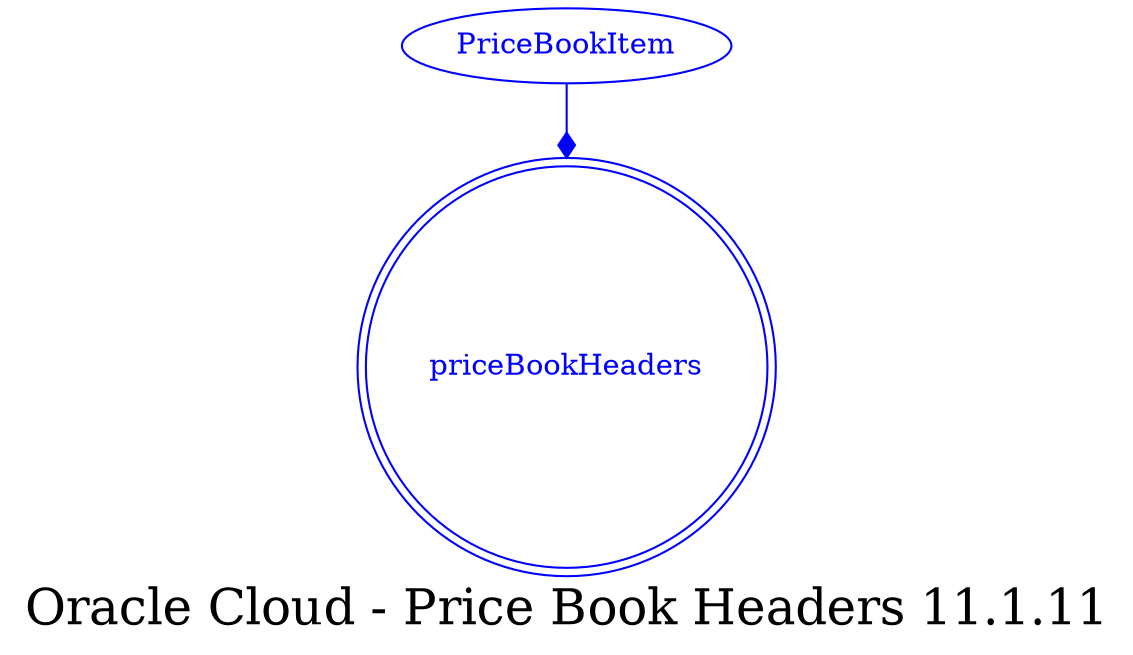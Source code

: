 digraph LexiconGraph {
graph[label="Oracle Cloud - Price Book Headers 11.1.11", fontsize=24]
splines=true
"priceBookHeaders" [color=blue, fontcolor=blue, shape=doublecircle]
"PriceBookItem" -> "priceBookHeaders" [color=blue, fontcolor=blue, arrowhead=diamond, arrowtail=none]
"PriceBookItem" [color=blue, fontcolor=blue, shape=ellipse]
}

